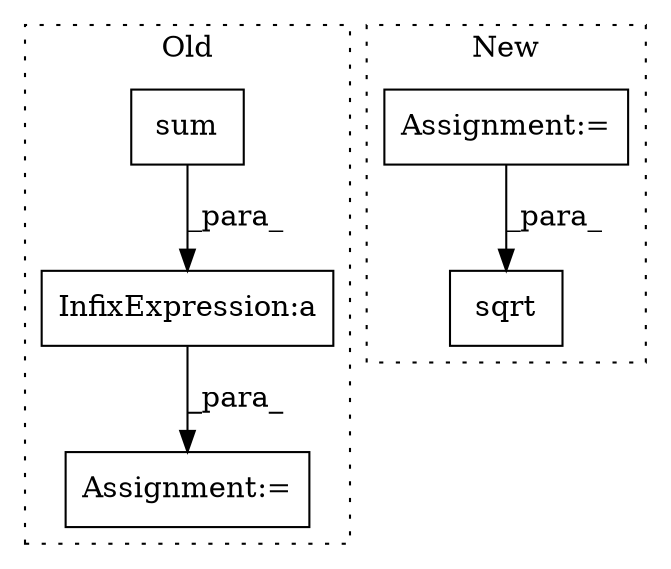 digraph G {
subgraph cluster0 {
1 [label="sum" a="32" s="4820,4831" l="4,1" shape="box"];
4 [label="InfixExpression:a" a="27" s="4832" l="3" shape="box"];
5 [label="Assignment:=" a="7" s="4802" l="1" shape="box"];
label = "Old";
style="dotted";
}
subgraph cluster1 {
2 [label="sqrt" a="32" s="4306,4341" l="5,1" shape="box"];
3 [label="Assignment:=" a="7" s="4248" l="1" shape="box"];
label = "New";
style="dotted";
}
1 -> 4 [label="_para_"];
3 -> 2 [label="_para_"];
4 -> 5 [label="_para_"];
}
